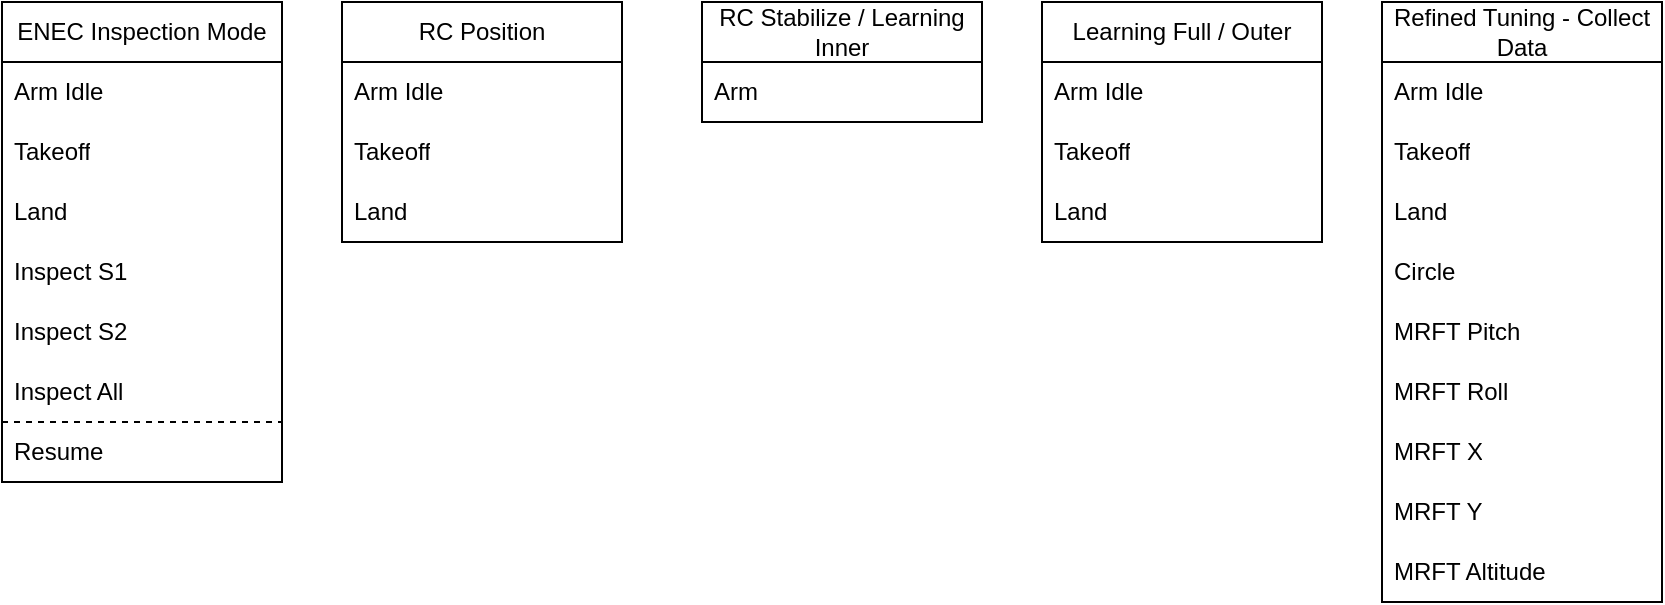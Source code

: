 <mxfile version="26.0.4">
  <diagram name="Page-1" id="fyBnUopXiRuEJSx_BuhR">
    <mxGraphModel dx="721" dy="843" grid="1" gridSize="10" guides="1" tooltips="1" connect="1" arrows="1" fold="1" page="1" pageScale="1" pageWidth="850" pageHeight="1100" math="0" shadow="0">
      <root>
        <mxCell id="0" />
        <mxCell id="1" parent="0" />
        <mxCell id="q6QLbEpQms_oaHqL6AdU-1" value="ENEC Inspection Mode" style="swimlane;fontStyle=0;childLayout=stackLayout;horizontal=1;startSize=30;horizontalStack=0;resizeParent=1;resizeParentMax=0;resizeLast=0;collapsible=1;marginBottom=0;whiteSpace=wrap;html=1;" vertex="1" parent="1">
          <mxGeometry x="20" y="120" width="140" height="240" as="geometry" />
        </mxCell>
        <mxCell id="q6QLbEpQms_oaHqL6AdU-2" value="Arm Idle" style="text;strokeColor=none;fillColor=none;align=left;verticalAlign=middle;spacingLeft=4;spacingRight=4;overflow=hidden;points=[[0,0.5],[1,0.5]];portConstraint=eastwest;rotatable=0;whiteSpace=wrap;html=1;" vertex="1" parent="q6QLbEpQms_oaHqL6AdU-1">
          <mxGeometry y="30" width="140" height="30" as="geometry" />
        </mxCell>
        <mxCell id="q6QLbEpQms_oaHqL6AdU-3" value="Takeoff" style="text;strokeColor=none;fillColor=none;align=left;verticalAlign=middle;spacingLeft=4;spacingRight=4;overflow=hidden;points=[[0,0.5],[1,0.5]];portConstraint=eastwest;rotatable=0;whiteSpace=wrap;html=1;" vertex="1" parent="q6QLbEpQms_oaHqL6AdU-1">
          <mxGeometry y="60" width="140" height="30" as="geometry" />
        </mxCell>
        <mxCell id="q6QLbEpQms_oaHqL6AdU-4" value="Land" style="text;strokeColor=none;fillColor=none;align=left;verticalAlign=middle;spacingLeft=4;spacingRight=4;overflow=hidden;points=[[0,0.5],[1,0.5]];portConstraint=eastwest;rotatable=0;whiteSpace=wrap;html=1;" vertex="1" parent="q6QLbEpQms_oaHqL6AdU-1">
          <mxGeometry y="90" width="140" height="30" as="geometry" />
        </mxCell>
        <mxCell id="q6QLbEpQms_oaHqL6AdU-5" value="Inspect S1&lt;span style=&quot;white-space: pre;&quot;&gt;&#x9;&lt;/span&gt;" style="text;strokeColor=none;fillColor=none;align=left;verticalAlign=middle;spacingLeft=4;spacingRight=4;overflow=hidden;points=[[0,0.5],[1,0.5]];portConstraint=eastwest;rotatable=0;whiteSpace=wrap;html=1;" vertex="1" parent="q6QLbEpQms_oaHqL6AdU-1">
          <mxGeometry y="120" width="140" height="30" as="geometry" />
        </mxCell>
        <mxCell id="q6QLbEpQms_oaHqL6AdU-6" value="Inspect S2" style="text;strokeColor=none;fillColor=none;align=left;verticalAlign=middle;spacingLeft=4;spacingRight=4;overflow=hidden;points=[[0,0.5],[1,0.5]];portConstraint=eastwest;rotatable=0;whiteSpace=wrap;html=1;" vertex="1" parent="q6QLbEpQms_oaHqL6AdU-1">
          <mxGeometry y="150" width="140" height="30" as="geometry" />
        </mxCell>
        <mxCell id="q6QLbEpQms_oaHqL6AdU-7" value="Inspect All" style="text;strokeColor=none;fillColor=none;align=left;verticalAlign=middle;spacingLeft=4;spacingRight=4;overflow=hidden;points=[[0,0.5],[1,0.5]];portConstraint=eastwest;rotatable=0;whiteSpace=wrap;html=1;" vertex="1" parent="q6QLbEpQms_oaHqL6AdU-1">
          <mxGeometry y="180" width="140" height="30" as="geometry" />
        </mxCell>
        <mxCell id="q6QLbEpQms_oaHqL6AdU-8" value="Resume" style="text;strokeColor=default;fillColor=none;align=left;verticalAlign=middle;spacingLeft=4;spacingRight=4;overflow=hidden;points=[[0,0.5],[1,0.5]];portConstraint=eastwest;rotatable=0;whiteSpace=wrap;html=1;dashed=1;" vertex="1" parent="q6QLbEpQms_oaHqL6AdU-1">
          <mxGeometry y="210" width="140" height="30" as="geometry" />
        </mxCell>
        <mxCell id="q6QLbEpQms_oaHqL6AdU-9" value="RC Position" style="swimlane;fontStyle=0;childLayout=stackLayout;horizontal=1;startSize=30;horizontalStack=0;resizeParent=1;resizeParentMax=0;resizeLast=0;collapsible=1;marginBottom=0;whiteSpace=wrap;html=1;" vertex="1" parent="1">
          <mxGeometry x="190" y="120" width="140" height="120" as="geometry" />
        </mxCell>
        <mxCell id="q6QLbEpQms_oaHqL6AdU-10" value="Arm Idle" style="text;strokeColor=none;fillColor=none;align=left;verticalAlign=middle;spacingLeft=4;spacingRight=4;overflow=hidden;points=[[0,0.5],[1,0.5]];portConstraint=eastwest;rotatable=0;whiteSpace=wrap;html=1;" vertex="1" parent="q6QLbEpQms_oaHqL6AdU-9">
          <mxGeometry y="30" width="140" height="30" as="geometry" />
        </mxCell>
        <mxCell id="q6QLbEpQms_oaHqL6AdU-11" value="Takeoff" style="text;strokeColor=none;fillColor=none;align=left;verticalAlign=middle;spacingLeft=4;spacingRight=4;overflow=hidden;points=[[0,0.5],[1,0.5]];portConstraint=eastwest;rotatable=0;whiteSpace=wrap;html=1;" vertex="1" parent="q6QLbEpQms_oaHqL6AdU-9">
          <mxGeometry y="60" width="140" height="30" as="geometry" />
        </mxCell>
        <mxCell id="q6QLbEpQms_oaHqL6AdU-12" value="Land" style="text;strokeColor=none;fillColor=none;align=left;verticalAlign=middle;spacingLeft=4;spacingRight=4;overflow=hidden;points=[[0,0.5],[1,0.5]];portConstraint=eastwest;rotatable=0;whiteSpace=wrap;html=1;" vertex="1" parent="q6QLbEpQms_oaHqL6AdU-9">
          <mxGeometry y="90" width="140" height="30" as="geometry" />
        </mxCell>
        <mxCell id="q6QLbEpQms_oaHqL6AdU-17" value="RC Stabilize / Learning Inner" style="swimlane;fontStyle=0;childLayout=stackLayout;horizontal=1;startSize=30;horizontalStack=0;resizeParent=1;resizeParentMax=0;resizeLast=0;collapsible=1;marginBottom=0;whiteSpace=wrap;html=1;" vertex="1" parent="1">
          <mxGeometry x="370" y="120" width="140" height="60" as="geometry" />
        </mxCell>
        <mxCell id="q6QLbEpQms_oaHqL6AdU-18" value="Arm" style="text;strokeColor=none;fillColor=none;align=left;verticalAlign=middle;spacingLeft=4;spacingRight=4;overflow=hidden;points=[[0,0.5],[1,0.5]];portConstraint=eastwest;rotatable=0;whiteSpace=wrap;html=1;" vertex="1" parent="q6QLbEpQms_oaHqL6AdU-17">
          <mxGeometry y="30" width="140" height="30" as="geometry" />
        </mxCell>
        <mxCell id="q6QLbEpQms_oaHqL6AdU-25" value="Learning Full / Outer" style="swimlane;fontStyle=0;childLayout=stackLayout;horizontal=1;startSize=30;horizontalStack=0;resizeParent=1;resizeParentMax=0;resizeLast=0;collapsible=1;marginBottom=0;whiteSpace=wrap;html=1;" vertex="1" parent="1">
          <mxGeometry x="540" y="120" width="140" height="120" as="geometry" />
        </mxCell>
        <mxCell id="q6QLbEpQms_oaHqL6AdU-26" value="Arm Idle" style="text;strokeColor=none;fillColor=none;align=left;verticalAlign=middle;spacingLeft=4;spacingRight=4;overflow=hidden;points=[[0,0.5],[1,0.5]];portConstraint=eastwest;rotatable=0;whiteSpace=wrap;html=1;" vertex="1" parent="q6QLbEpQms_oaHqL6AdU-25">
          <mxGeometry y="30" width="140" height="30" as="geometry" />
        </mxCell>
        <mxCell id="q6QLbEpQms_oaHqL6AdU-27" value="Takeoff" style="text;strokeColor=none;fillColor=none;align=left;verticalAlign=middle;spacingLeft=4;spacingRight=4;overflow=hidden;points=[[0,0.5],[1,0.5]];portConstraint=eastwest;rotatable=0;whiteSpace=wrap;html=1;" vertex="1" parent="q6QLbEpQms_oaHqL6AdU-25">
          <mxGeometry y="60" width="140" height="30" as="geometry" />
        </mxCell>
        <mxCell id="q6QLbEpQms_oaHqL6AdU-28" value="Land" style="text;strokeColor=none;fillColor=none;align=left;verticalAlign=middle;spacingLeft=4;spacingRight=4;overflow=hidden;points=[[0,0.5],[1,0.5]];portConstraint=eastwest;rotatable=0;whiteSpace=wrap;html=1;" vertex="1" parent="q6QLbEpQms_oaHqL6AdU-25">
          <mxGeometry y="90" width="140" height="30" as="geometry" />
        </mxCell>
        <mxCell id="q6QLbEpQms_oaHqL6AdU-41" value="Refined Tuning - Collect Data" style="swimlane;fontStyle=0;childLayout=stackLayout;horizontal=1;startSize=30;horizontalStack=0;resizeParent=1;resizeParentMax=0;resizeLast=0;collapsible=1;marginBottom=0;whiteSpace=wrap;html=1;" vertex="1" parent="1">
          <mxGeometry x="710" y="120" width="140" height="300" as="geometry" />
        </mxCell>
        <mxCell id="q6QLbEpQms_oaHqL6AdU-42" value="Arm Idle" style="text;strokeColor=none;fillColor=none;align=left;verticalAlign=middle;spacingLeft=4;spacingRight=4;overflow=hidden;points=[[0,0.5],[1,0.5]];portConstraint=eastwest;rotatable=0;whiteSpace=wrap;html=1;" vertex="1" parent="q6QLbEpQms_oaHqL6AdU-41">
          <mxGeometry y="30" width="140" height="30" as="geometry" />
        </mxCell>
        <mxCell id="q6QLbEpQms_oaHqL6AdU-43" value="Takeoff" style="text;strokeColor=none;fillColor=none;align=left;verticalAlign=middle;spacingLeft=4;spacingRight=4;overflow=hidden;points=[[0,0.5],[1,0.5]];portConstraint=eastwest;rotatable=0;whiteSpace=wrap;html=1;" vertex="1" parent="q6QLbEpQms_oaHqL6AdU-41">
          <mxGeometry y="60" width="140" height="30" as="geometry" />
        </mxCell>
        <mxCell id="q6QLbEpQms_oaHqL6AdU-44" value="Land" style="text;strokeColor=none;fillColor=none;align=left;verticalAlign=middle;spacingLeft=4;spacingRight=4;overflow=hidden;points=[[0,0.5],[1,0.5]];portConstraint=eastwest;rotatable=0;whiteSpace=wrap;html=1;" vertex="1" parent="q6QLbEpQms_oaHqL6AdU-41">
          <mxGeometry y="90" width="140" height="30" as="geometry" />
        </mxCell>
        <mxCell id="q6QLbEpQms_oaHqL6AdU-45" value="Circle" style="text;strokeColor=none;fillColor=none;align=left;verticalAlign=middle;spacingLeft=4;spacingRight=4;overflow=hidden;points=[[0,0.5],[1,0.5]];portConstraint=eastwest;rotatable=0;whiteSpace=wrap;html=1;" vertex="1" parent="q6QLbEpQms_oaHqL6AdU-41">
          <mxGeometry y="120" width="140" height="30" as="geometry" />
        </mxCell>
        <mxCell id="q6QLbEpQms_oaHqL6AdU-46" value="MRFT Pitch" style="text;strokeColor=none;fillColor=none;align=left;verticalAlign=middle;spacingLeft=4;spacingRight=4;overflow=hidden;points=[[0,0.5],[1,0.5]];portConstraint=eastwest;rotatable=0;whiteSpace=wrap;html=1;" vertex="1" parent="q6QLbEpQms_oaHqL6AdU-41">
          <mxGeometry y="150" width="140" height="30" as="geometry" />
        </mxCell>
        <mxCell id="q6QLbEpQms_oaHqL6AdU-47" value="MRFT Roll" style="text;strokeColor=none;fillColor=none;align=left;verticalAlign=middle;spacingLeft=4;spacingRight=4;overflow=hidden;points=[[0,0.5],[1,0.5]];portConstraint=eastwest;rotatable=0;whiteSpace=wrap;html=1;" vertex="1" parent="q6QLbEpQms_oaHqL6AdU-41">
          <mxGeometry y="180" width="140" height="30" as="geometry" />
        </mxCell>
        <mxCell id="q6QLbEpQms_oaHqL6AdU-49" value="MRFT X" style="text;strokeColor=none;fillColor=none;align=left;verticalAlign=middle;spacingLeft=4;spacingRight=4;overflow=hidden;points=[[0,0.5],[1,0.5]];portConstraint=eastwest;rotatable=0;whiteSpace=wrap;html=1;" vertex="1" parent="q6QLbEpQms_oaHqL6AdU-41">
          <mxGeometry y="210" width="140" height="30" as="geometry" />
        </mxCell>
        <mxCell id="q6QLbEpQms_oaHqL6AdU-50" value="MRFT Y" style="text;strokeColor=none;fillColor=none;align=left;verticalAlign=middle;spacingLeft=4;spacingRight=4;overflow=hidden;points=[[0,0.5],[1,0.5]];portConstraint=eastwest;rotatable=0;whiteSpace=wrap;html=1;" vertex="1" parent="q6QLbEpQms_oaHqL6AdU-41">
          <mxGeometry y="240" width="140" height="30" as="geometry" />
        </mxCell>
        <mxCell id="q6QLbEpQms_oaHqL6AdU-51" value="MRFT Altitude" style="text;strokeColor=none;fillColor=none;align=left;verticalAlign=middle;spacingLeft=4;spacingRight=4;overflow=hidden;points=[[0,0.5],[1,0.5]];portConstraint=eastwest;rotatable=0;whiteSpace=wrap;html=1;" vertex="1" parent="q6QLbEpQms_oaHqL6AdU-41">
          <mxGeometry y="270" width="140" height="30" as="geometry" />
        </mxCell>
      </root>
    </mxGraphModel>
  </diagram>
</mxfile>
